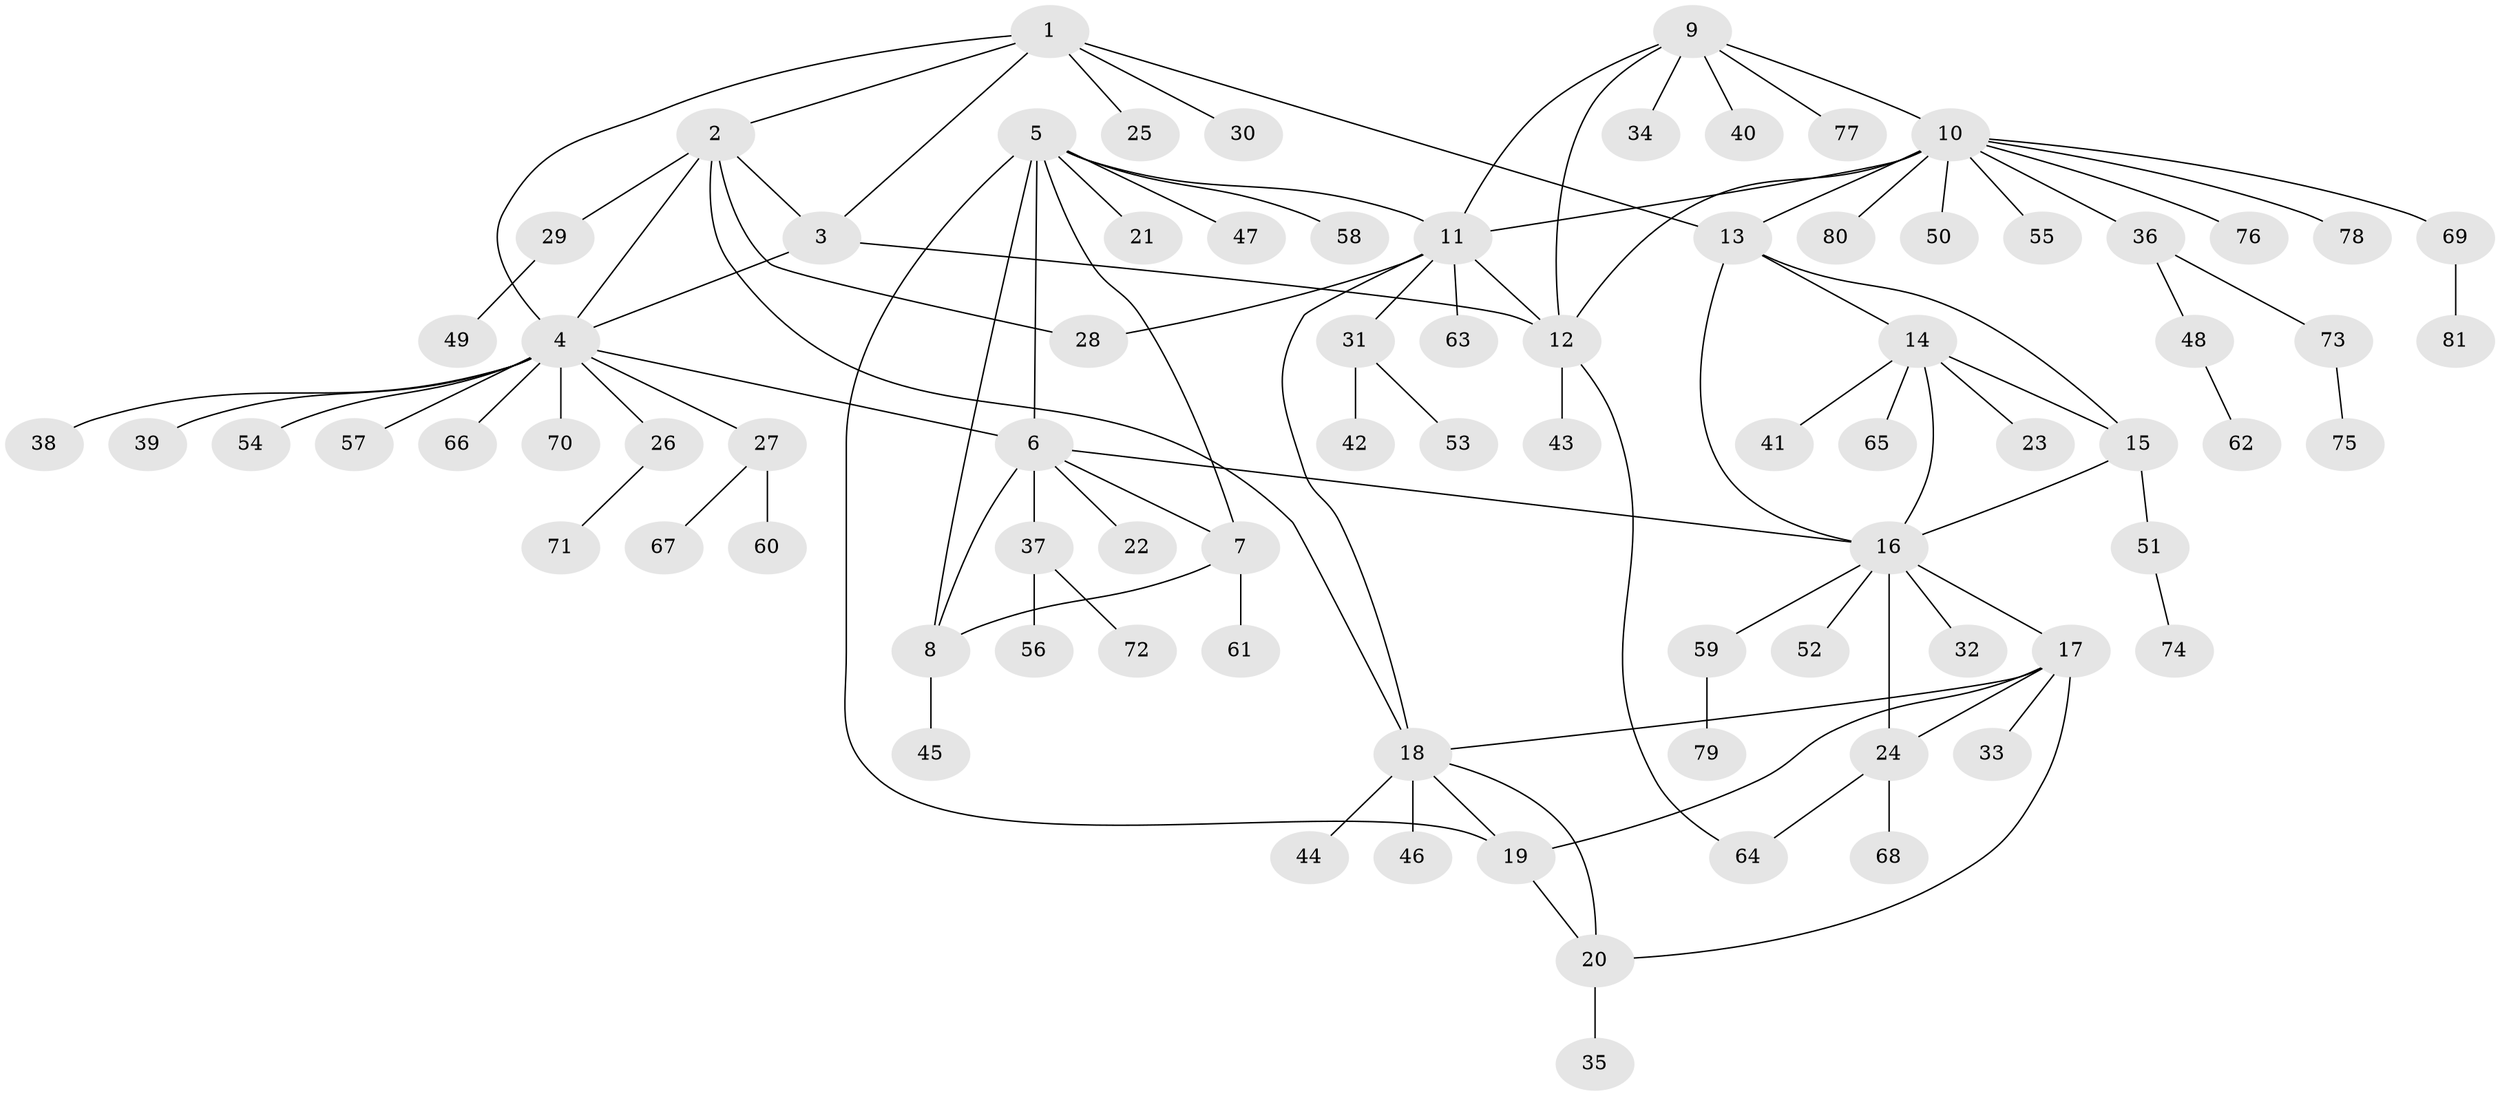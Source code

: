 // Generated by graph-tools (version 1.1) at 2025/16/03/09/25 04:16:10]
// undirected, 81 vertices, 104 edges
graph export_dot {
graph [start="1"]
  node [color=gray90,style=filled];
  1;
  2;
  3;
  4;
  5;
  6;
  7;
  8;
  9;
  10;
  11;
  12;
  13;
  14;
  15;
  16;
  17;
  18;
  19;
  20;
  21;
  22;
  23;
  24;
  25;
  26;
  27;
  28;
  29;
  30;
  31;
  32;
  33;
  34;
  35;
  36;
  37;
  38;
  39;
  40;
  41;
  42;
  43;
  44;
  45;
  46;
  47;
  48;
  49;
  50;
  51;
  52;
  53;
  54;
  55;
  56;
  57;
  58;
  59;
  60;
  61;
  62;
  63;
  64;
  65;
  66;
  67;
  68;
  69;
  70;
  71;
  72;
  73;
  74;
  75;
  76;
  77;
  78;
  79;
  80;
  81;
  1 -- 2;
  1 -- 3;
  1 -- 4;
  1 -- 13;
  1 -- 25;
  1 -- 30;
  2 -- 3;
  2 -- 4;
  2 -- 18;
  2 -- 28;
  2 -- 29;
  3 -- 4;
  3 -- 12;
  4 -- 6;
  4 -- 26;
  4 -- 27;
  4 -- 38;
  4 -- 39;
  4 -- 54;
  4 -- 57;
  4 -- 66;
  4 -- 70;
  5 -- 6;
  5 -- 7;
  5 -- 8;
  5 -- 11;
  5 -- 19;
  5 -- 21;
  5 -- 47;
  5 -- 58;
  6 -- 7;
  6 -- 8;
  6 -- 16;
  6 -- 22;
  6 -- 37;
  7 -- 8;
  7 -- 61;
  8 -- 45;
  9 -- 10;
  9 -- 11;
  9 -- 12;
  9 -- 34;
  9 -- 40;
  9 -- 77;
  10 -- 11;
  10 -- 12;
  10 -- 13;
  10 -- 36;
  10 -- 50;
  10 -- 55;
  10 -- 69;
  10 -- 76;
  10 -- 78;
  10 -- 80;
  11 -- 12;
  11 -- 18;
  11 -- 28;
  11 -- 31;
  11 -- 63;
  12 -- 43;
  12 -- 64;
  13 -- 14;
  13 -- 15;
  13 -- 16;
  14 -- 15;
  14 -- 16;
  14 -- 23;
  14 -- 41;
  14 -- 65;
  15 -- 16;
  15 -- 51;
  16 -- 17;
  16 -- 24;
  16 -- 32;
  16 -- 52;
  16 -- 59;
  17 -- 18;
  17 -- 19;
  17 -- 20;
  17 -- 24;
  17 -- 33;
  18 -- 19;
  18 -- 20;
  18 -- 44;
  18 -- 46;
  19 -- 20;
  20 -- 35;
  24 -- 64;
  24 -- 68;
  26 -- 71;
  27 -- 60;
  27 -- 67;
  29 -- 49;
  31 -- 42;
  31 -- 53;
  36 -- 48;
  36 -- 73;
  37 -- 56;
  37 -- 72;
  48 -- 62;
  51 -- 74;
  59 -- 79;
  69 -- 81;
  73 -- 75;
}
